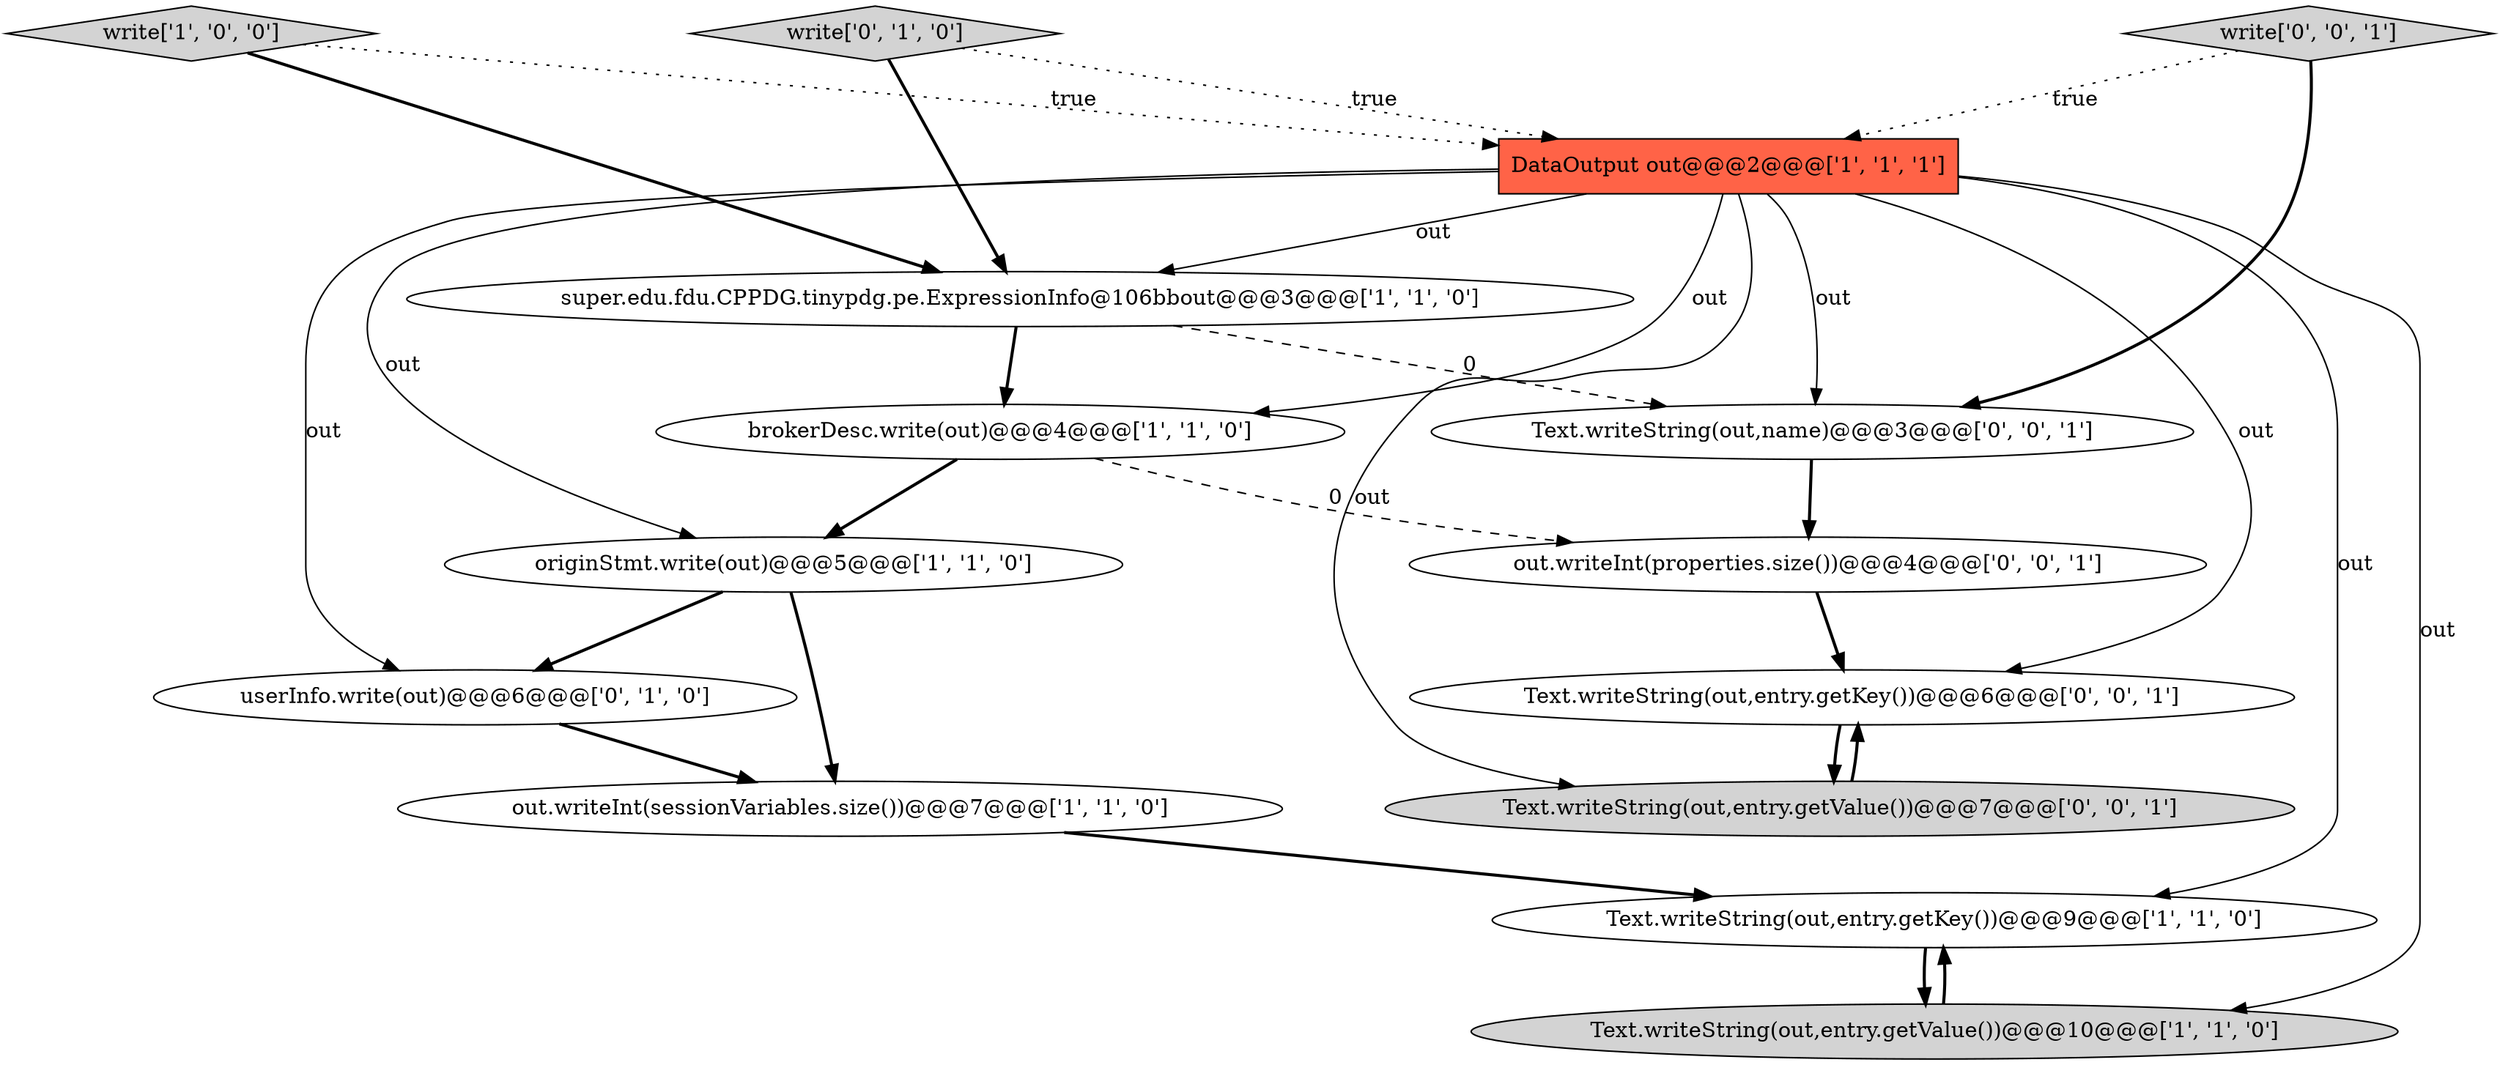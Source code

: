digraph {
14 [style = filled, label = "write['0', '0', '1']", fillcolor = lightgray, shape = diamond image = "AAA0AAABBB3BBB"];
3 [style = filled, label = "brokerDesc.write(out)@@@4@@@['1', '1', '0']", fillcolor = white, shape = ellipse image = "AAA0AAABBB1BBB"];
13 [style = filled, label = "Text.writeString(out,entry.getValue())@@@7@@@['0', '0', '1']", fillcolor = lightgray, shape = ellipse image = "AAA0AAABBB3BBB"];
1 [style = filled, label = "Text.writeString(out,entry.getValue())@@@10@@@['1', '1', '0']", fillcolor = lightgray, shape = ellipse image = "AAA0AAABBB1BBB"];
4 [style = filled, label = "Text.writeString(out,entry.getKey())@@@9@@@['1', '1', '0']", fillcolor = white, shape = ellipse image = "AAA0AAABBB1BBB"];
5 [style = filled, label = "DataOutput out@@@2@@@['1', '1', '1']", fillcolor = tomato, shape = box image = "AAA0AAABBB1BBB"];
8 [style = filled, label = "write['0', '1', '0']", fillcolor = lightgray, shape = diamond image = "AAA0AAABBB2BBB"];
2 [style = filled, label = "originStmt.write(out)@@@5@@@['1', '1', '0']", fillcolor = white, shape = ellipse image = "AAA0AAABBB1BBB"];
9 [style = filled, label = "userInfo.write(out)@@@6@@@['0', '1', '0']", fillcolor = white, shape = ellipse image = "AAA1AAABBB2BBB"];
11 [style = filled, label = "out.writeInt(properties.size())@@@4@@@['0', '0', '1']", fillcolor = white, shape = ellipse image = "AAA0AAABBB3BBB"];
6 [style = filled, label = "super.edu.fdu.CPPDG.tinypdg.pe.ExpressionInfo@106bbout@@@3@@@['1', '1', '0']", fillcolor = white, shape = ellipse image = "AAA0AAABBB1BBB"];
0 [style = filled, label = "write['1', '0', '0']", fillcolor = lightgray, shape = diamond image = "AAA0AAABBB1BBB"];
12 [style = filled, label = "Text.writeString(out,entry.getKey())@@@6@@@['0', '0', '1']", fillcolor = white, shape = ellipse image = "AAA0AAABBB3BBB"];
10 [style = filled, label = "Text.writeString(out,name)@@@3@@@['0', '0', '1']", fillcolor = white, shape = ellipse image = "AAA0AAABBB3BBB"];
7 [style = filled, label = "out.writeInt(sessionVariables.size())@@@7@@@['1', '1', '0']", fillcolor = white, shape = ellipse image = "AAA0AAABBB1BBB"];
0->6 [style = bold, label=""];
5->9 [style = solid, label="out"];
11->12 [style = bold, label=""];
14->5 [style = dotted, label="true"];
3->2 [style = bold, label=""];
2->7 [style = bold, label=""];
5->6 [style = solid, label="out"];
3->11 [style = dashed, label="0"];
10->11 [style = bold, label=""];
8->6 [style = bold, label=""];
5->13 [style = solid, label="out"];
4->1 [style = bold, label=""];
12->13 [style = bold, label=""];
0->5 [style = dotted, label="true"];
5->1 [style = solid, label="out"];
2->9 [style = bold, label=""];
13->12 [style = bold, label=""];
5->10 [style = solid, label="out"];
5->3 [style = solid, label="out"];
7->4 [style = bold, label=""];
6->3 [style = bold, label=""];
5->2 [style = solid, label="out"];
5->12 [style = solid, label="out"];
1->4 [style = bold, label=""];
8->5 [style = dotted, label="true"];
6->10 [style = dashed, label="0"];
5->4 [style = solid, label="out"];
14->10 [style = bold, label=""];
9->7 [style = bold, label=""];
}

